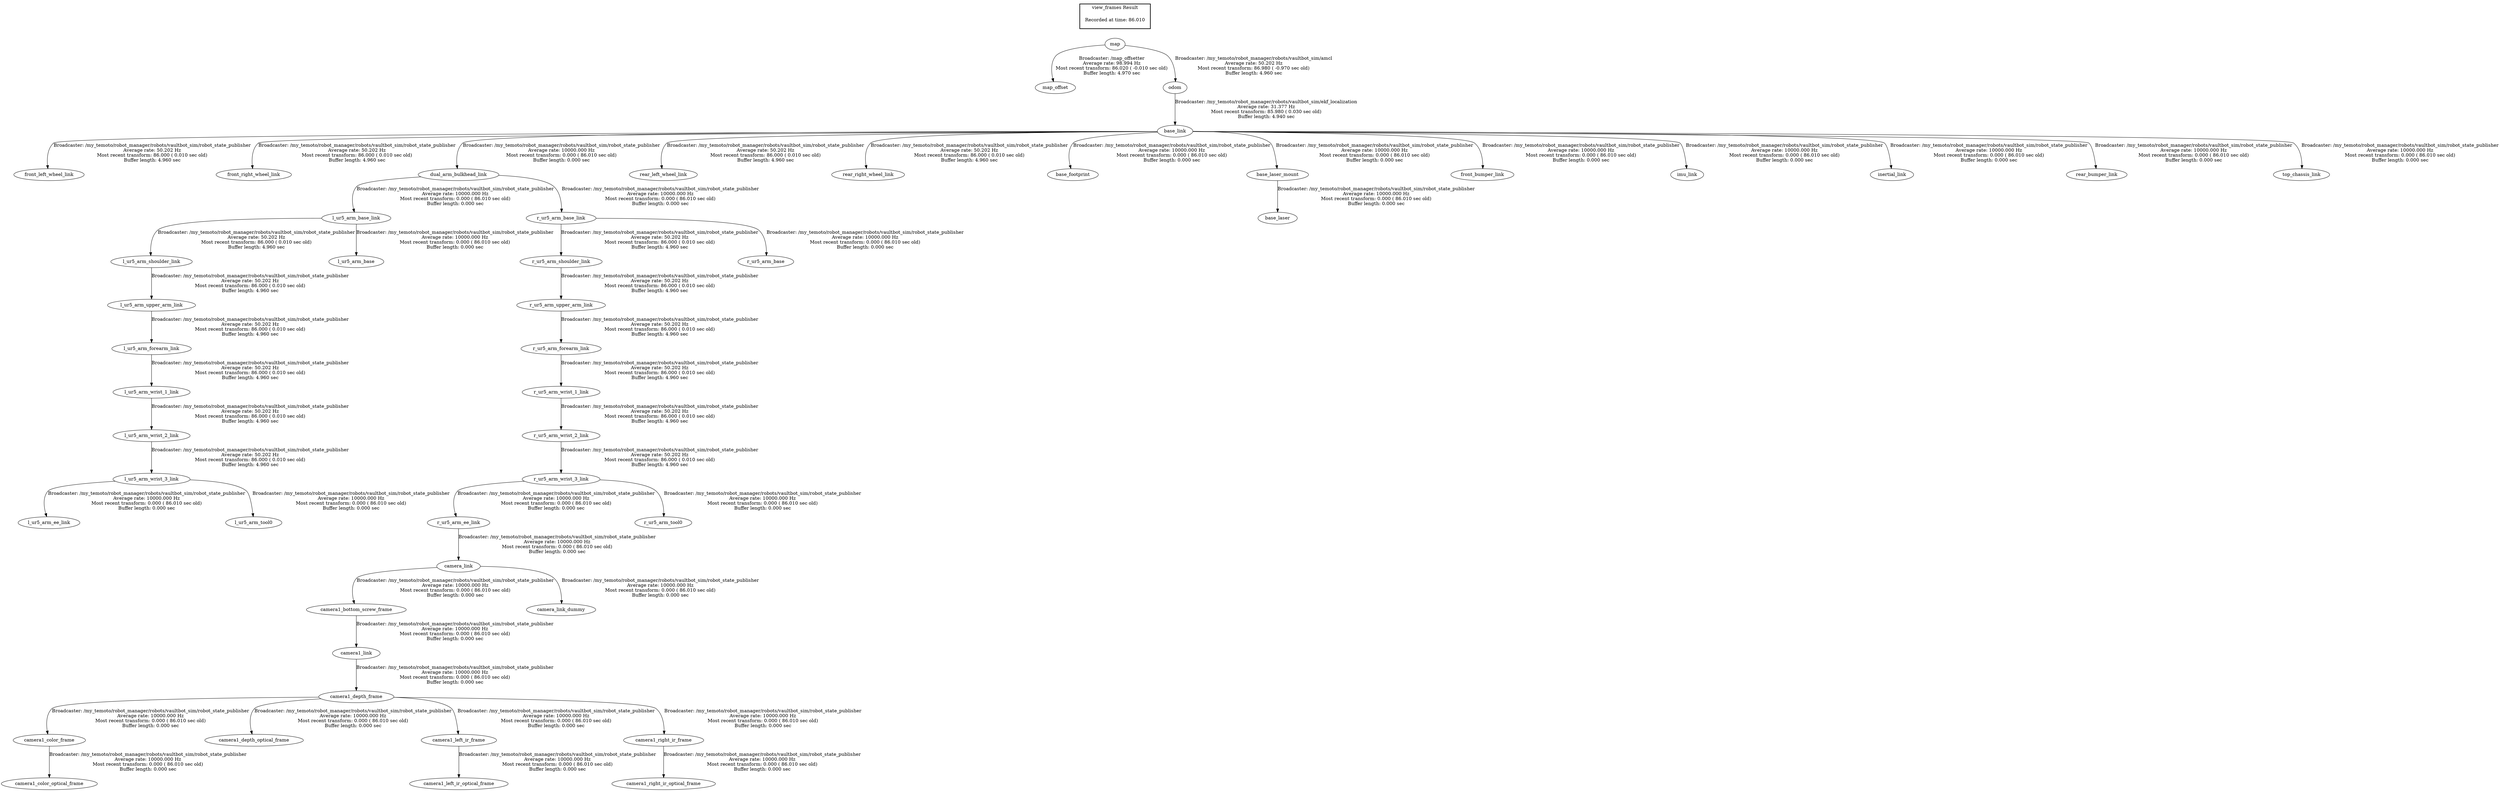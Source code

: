 digraph G {
"map" -> "map_offset"[label="Broadcaster: /map_offsetter\nAverage rate: 98.994 Hz\nMost recent transform: 86.020 ( -0.010 sec old)\nBuffer length: 4.970 sec\n"];
"odom" -> "base_link"[label="Broadcaster: /my_temoto/robot_manager/robots/vaultbot_sim/ekf_localization\nAverage rate: 31.377 Hz\nMost recent transform: 85.980 ( 0.030 sec old)\nBuffer length: 4.940 sec\n"];
"map" -> "odom"[label="Broadcaster: /my_temoto/robot_manager/robots/vaultbot_sim/amcl\nAverage rate: 50.202 Hz\nMost recent transform: 86.980 ( -0.970 sec old)\nBuffer length: 4.960 sec\n"];
"base_link" -> "front_left_wheel_link"[label="Broadcaster: /my_temoto/robot_manager/robots/vaultbot_sim/robot_state_publisher\nAverage rate: 50.202 Hz\nMost recent transform: 86.000 ( 0.010 sec old)\nBuffer length: 4.960 sec\n"];
"base_link" -> "front_right_wheel_link"[label="Broadcaster: /my_temoto/robot_manager/robots/vaultbot_sim/robot_state_publisher\nAverage rate: 50.202 Hz\nMost recent transform: 86.000 ( 0.010 sec old)\nBuffer length: 4.960 sec\n"];
"l_ur5_arm_upper_arm_link" -> "l_ur5_arm_forearm_link"[label="Broadcaster: /my_temoto/robot_manager/robots/vaultbot_sim/robot_state_publisher\nAverage rate: 50.202 Hz\nMost recent transform: 86.000 ( 0.010 sec old)\nBuffer length: 4.960 sec\n"];
"l_ur5_arm_shoulder_link" -> "l_ur5_arm_upper_arm_link"[label="Broadcaster: /my_temoto/robot_manager/robots/vaultbot_sim/robot_state_publisher\nAverage rate: 50.202 Hz\nMost recent transform: 86.000 ( 0.010 sec old)\nBuffer length: 4.960 sec\n"];
"l_ur5_arm_base_link" -> "l_ur5_arm_shoulder_link"[label="Broadcaster: /my_temoto/robot_manager/robots/vaultbot_sim/robot_state_publisher\nAverage rate: 50.202 Hz\nMost recent transform: 86.000 ( 0.010 sec old)\nBuffer length: 4.960 sec\n"];
"dual_arm_bulkhead_link" -> "l_ur5_arm_base_link"[label="Broadcaster: /my_temoto/robot_manager/robots/vaultbot_sim/robot_state_publisher\nAverage rate: 10000.000 Hz\nMost recent transform: 0.000 ( 86.010 sec old)\nBuffer length: 0.000 sec\n"];
"l_ur5_arm_forearm_link" -> "l_ur5_arm_wrist_1_link"[label="Broadcaster: /my_temoto/robot_manager/robots/vaultbot_sim/robot_state_publisher\nAverage rate: 50.202 Hz\nMost recent transform: 86.000 ( 0.010 sec old)\nBuffer length: 4.960 sec\n"];
"l_ur5_arm_wrist_1_link" -> "l_ur5_arm_wrist_2_link"[label="Broadcaster: /my_temoto/robot_manager/robots/vaultbot_sim/robot_state_publisher\nAverage rate: 50.202 Hz\nMost recent transform: 86.000 ( 0.010 sec old)\nBuffer length: 4.960 sec\n"];
"l_ur5_arm_wrist_2_link" -> "l_ur5_arm_wrist_3_link"[label="Broadcaster: /my_temoto/robot_manager/robots/vaultbot_sim/robot_state_publisher\nAverage rate: 50.202 Hz\nMost recent transform: 86.000 ( 0.010 sec old)\nBuffer length: 4.960 sec\n"];
"r_ur5_arm_upper_arm_link" -> "r_ur5_arm_forearm_link"[label="Broadcaster: /my_temoto/robot_manager/robots/vaultbot_sim/robot_state_publisher\nAverage rate: 50.202 Hz\nMost recent transform: 86.000 ( 0.010 sec old)\nBuffer length: 4.960 sec\n"];
"r_ur5_arm_shoulder_link" -> "r_ur5_arm_upper_arm_link"[label="Broadcaster: /my_temoto/robot_manager/robots/vaultbot_sim/robot_state_publisher\nAverage rate: 50.202 Hz\nMost recent transform: 86.000 ( 0.010 sec old)\nBuffer length: 4.960 sec\n"];
"r_ur5_arm_base_link" -> "r_ur5_arm_shoulder_link"[label="Broadcaster: /my_temoto/robot_manager/robots/vaultbot_sim/robot_state_publisher\nAverage rate: 50.202 Hz\nMost recent transform: 86.000 ( 0.010 sec old)\nBuffer length: 4.960 sec\n"];
"dual_arm_bulkhead_link" -> "r_ur5_arm_base_link"[label="Broadcaster: /my_temoto/robot_manager/robots/vaultbot_sim/robot_state_publisher\nAverage rate: 10000.000 Hz\nMost recent transform: 0.000 ( 86.010 sec old)\nBuffer length: 0.000 sec\n"];
"r_ur5_arm_forearm_link" -> "r_ur5_arm_wrist_1_link"[label="Broadcaster: /my_temoto/robot_manager/robots/vaultbot_sim/robot_state_publisher\nAverage rate: 50.202 Hz\nMost recent transform: 86.000 ( 0.010 sec old)\nBuffer length: 4.960 sec\n"];
"r_ur5_arm_wrist_1_link" -> "r_ur5_arm_wrist_2_link"[label="Broadcaster: /my_temoto/robot_manager/robots/vaultbot_sim/robot_state_publisher\nAverage rate: 50.202 Hz\nMost recent transform: 86.000 ( 0.010 sec old)\nBuffer length: 4.960 sec\n"];
"r_ur5_arm_wrist_2_link" -> "r_ur5_arm_wrist_3_link"[label="Broadcaster: /my_temoto/robot_manager/robots/vaultbot_sim/robot_state_publisher\nAverage rate: 50.202 Hz\nMost recent transform: 86.000 ( 0.010 sec old)\nBuffer length: 4.960 sec\n"];
"base_link" -> "rear_left_wheel_link"[label="Broadcaster: /my_temoto/robot_manager/robots/vaultbot_sim/robot_state_publisher\nAverage rate: 50.202 Hz\nMost recent transform: 86.000 ( 0.010 sec old)\nBuffer length: 4.960 sec\n"];
"base_link" -> "rear_right_wheel_link"[label="Broadcaster: /my_temoto/robot_manager/robots/vaultbot_sim/robot_state_publisher\nAverage rate: 50.202 Hz\nMost recent transform: 86.000 ( 0.010 sec old)\nBuffer length: 4.960 sec\n"];
"base_link" -> "base_footprint"[label="Broadcaster: /my_temoto/robot_manager/robots/vaultbot_sim/robot_state_publisher\nAverage rate: 10000.000 Hz\nMost recent transform: 0.000 ( 86.010 sec old)\nBuffer length: 0.000 sec\n"];
"base_laser_mount" -> "base_laser"[label="Broadcaster: /my_temoto/robot_manager/robots/vaultbot_sim/robot_state_publisher\nAverage rate: 10000.000 Hz\nMost recent transform: 0.000 ( 86.010 sec old)\nBuffer length: 0.000 sec\n"];
"base_link" -> "base_laser_mount"[label="Broadcaster: /my_temoto/robot_manager/robots/vaultbot_sim/robot_state_publisher\nAverage rate: 10000.000 Hz\nMost recent transform: 0.000 ( 86.010 sec old)\nBuffer length: 0.000 sec\n"];
"camera1_depth_frame" -> "camera1_color_frame"[label="Broadcaster: /my_temoto/robot_manager/robots/vaultbot_sim/robot_state_publisher\nAverage rate: 10000.000 Hz\nMost recent transform: 0.000 ( 86.010 sec old)\nBuffer length: 0.000 sec\n"];
"camera1_link" -> "camera1_depth_frame"[label="Broadcaster: /my_temoto/robot_manager/robots/vaultbot_sim/robot_state_publisher\nAverage rate: 10000.000 Hz\nMost recent transform: 0.000 ( 86.010 sec old)\nBuffer length: 0.000 sec\n"];
"camera1_color_frame" -> "camera1_color_optical_frame"[label="Broadcaster: /my_temoto/robot_manager/robots/vaultbot_sim/robot_state_publisher\nAverage rate: 10000.000 Hz\nMost recent transform: 0.000 ( 86.010 sec old)\nBuffer length: 0.000 sec\n"];
"camera1_bottom_screw_frame" -> "camera1_link"[label="Broadcaster: /my_temoto/robot_manager/robots/vaultbot_sim/robot_state_publisher\nAverage rate: 10000.000 Hz\nMost recent transform: 0.000 ( 86.010 sec old)\nBuffer length: 0.000 sec\n"];
"camera1_depth_frame" -> "camera1_depth_optical_frame"[label="Broadcaster: /my_temoto/robot_manager/robots/vaultbot_sim/robot_state_publisher\nAverage rate: 10000.000 Hz\nMost recent transform: 0.000 ( 86.010 sec old)\nBuffer length: 0.000 sec\n"];
"camera_link" -> "camera1_bottom_screw_frame"[label="Broadcaster: /my_temoto/robot_manager/robots/vaultbot_sim/robot_state_publisher\nAverage rate: 10000.000 Hz\nMost recent transform: 0.000 ( 86.010 sec old)\nBuffer length: 0.000 sec\n"];
"r_ur5_arm_ee_link" -> "camera_link"[label="Broadcaster: /my_temoto/robot_manager/robots/vaultbot_sim/robot_state_publisher\nAverage rate: 10000.000 Hz\nMost recent transform: 0.000 ( 86.010 sec old)\nBuffer length: 0.000 sec\n"];
"camera1_depth_frame" -> "camera1_left_ir_frame"[label="Broadcaster: /my_temoto/robot_manager/robots/vaultbot_sim/robot_state_publisher\nAverage rate: 10000.000 Hz\nMost recent transform: 0.000 ( 86.010 sec old)\nBuffer length: 0.000 sec\n"];
"camera1_left_ir_frame" -> "camera1_left_ir_optical_frame"[label="Broadcaster: /my_temoto/robot_manager/robots/vaultbot_sim/robot_state_publisher\nAverage rate: 10000.000 Hz\nMost recent transform: 0.000 ( 86.010 sec old)\nBuffer length: 0.000 sec\n"];
"camera1_depth_frame" -> "camera1_right_ir_frame"[label="Broadcaster: /my_temoto/robot_manager/robots/vaultbot_sim/robot_state_publisher\nAverage rate: 10000.000 Hz\nMost recent transform: 0.000 ( 86.010 sec old)\nBuffer length: 0.000 sec\n"];
"camera1_right_ir_frame" -> "camera1_right_ir_optical_frame"[label="Broadcaster: /my_temoto/robot_manager/robots/vaultbot_sim/robot_state_publisher\nAverage rate: 10000.000 Hz\nMost recent transform: 0.000 ( 86.010 sec old)\nBuffer length: 0.000 sec\n"];
"r_ur5_arm_wrist_3_link" -> "r_ur5_arm_ee_link"[label="Broadcaster: /my_temoto/robot_manager/robots/vaultbot_sim/robot_state_publisher\nAverage rate: 10000.000 Hz\nMost recent transform: 0.000 ( 86.010 sec old)\nBuffer length: 0.000 sec\n"];
"camera_link" -> "camera_link_dummy"[label="Broadcaster: /my_temoto/robot_manager/robots/vaultbot_sim/robot_state_publisher\nAverage rate: 10000.000 Hz\nMost recent transform: 0.000 ( 86.010 sec old)\nBuffer length: 0.000 sec\n"];
"base_link" -> "dual_arm_bulkhead_link"[label="Broadcaster: /my_temoto/robot_manager/robots/vaultbot_sim/robot_state_publisher\nAverage rate: 10000.000 Hz\nMost recent transform: 0.000 ( 86.010 sec old)\nBuffer length: 0.000 sec\n"];
"base_link" -> "front_bumper_link"[label="Broadcaster: /my_temoto/robot_manager/robots/vaultbot_sim/robot_state_publisher\nAverage rate: 10000.000 Hz\nMost recent transform: 0.000 ( 86.010 sec old)\nBuffer length: 0.000 sec\n"];
"base_link" -> "imu_link"[label="Broadcaster: /my_temoto/robot_manager/robots/vaultbot_sim/robot_state_publisher\nAverage rate: 10000.000 Hz\nMost recent transform: 0.000 ( 86.010 sec old)\nBuffer length: 0.000 sec\n"];
"base_link" -> "inertial_link"[label="Broadcaster: /my_temoto/robot_manager/robots/vaultbot_sim/robot_state_publisher\nAverage rate: 10000.000 Hz\nMost recent transform: 0.000 ( 86.010 sec old)\nBuffer length: 0.000 sec\n"];
"l_ur5_arm_base_link" -> "l_ur5_arm_base"[label="Broadcaster: /my_temoto/robot_manager/robots/vaultbot_sim/robot_state_publisher\nAverage rate: 10000.000 Hz\nMost recent transform: 0.000 ( 86.010 sec old)\nBuffer length: 0.000 sec\n"];
"l_ur5_arm_wrist_3_link" -> "l_ur5_arm_ee_link"[label="Broadcaster: /my_temoto/robot_manager/robots/vaultbot_sim/robot_state_publisher\nAverage rate: 10000.000 Hz\nMost recent transform: 0.000 ( 86.010 sec old)\nBuffer length: 0.000 sec\n"];
"l_ur5_arm_wrist_3_link" -> "l_ur5_arm_tool0"[label="Broadcaster: /my_temoto/robot_manager/robots/vaultbot_sim/robot_state_publisher\nAverage rate: 10000.000 Hz\nMost recent transform: 0.000 ( 86.010 sec old)\nBuffer length: 0.000 sec\n"];
"r_ur5_arm_base_link" -> "r_ur5_arm_base"[label="Broadcaster: /my_temoto/robot_manager/robots/vaultbot_sim/robot_state_publisher\nAverage rate: 10000.000 Hz\nMost recent transform: 0.000 ( 86.010 sec old)\nBuffer length: 0.000 sec\n"];
"r_ur5_arm_wrist_3_link" -> "r_ur5_arm_tool0"[label="Broadcaster: /my_temoto/robot_manager/robots/vaultbot_sim/robot_state_publisher\nAverage rate: 10000.000 Hz\nMost recent transform: 0.000 ( 86.010 sec old)\nBuffer length: 0.000 sec\n"];
"base_link" -> "rear_bumper_link"[label="Broadcaster: /my_temoto/robot_manager/robots/vaultbot_sim/robot_state_publisher\nAverage rate: 10000.000 Hz\nMost recent transform: 0.000 ( 86.010 sec old)\nBuffer length: 0.000 sec\n"];
"base_link" -> "top_chassis_link"[label="Broadcaster: /my_temoto/robot_manager/robots/vaultbot_sim/robot_state_publisher\nAverage rate: 10000.000 Hz\nMost recent transform: 0.000 ( 86.010 sec old)\nBuffer length: 0.000 sec\n"];
edge [style=invis];
 subgraph cluster_legend { style=bold; color=black; label ="view_frames Result";
"Recorded at time: 86.010"[ shape=plaintext ] ;
 }->"map";
}
